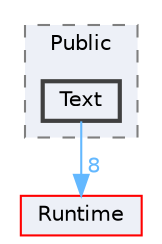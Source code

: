 digraph "Text"
{
 // INTERACTIVE_SVG=YES
 // LATEX_PDF_SIZE
  bgcolor="transparent";
  edge [fontname=Helvetica,fontsize=10,labelfontname=Helvetica,labelfontsize=10];
  node [fontname=Helvetica,fontsize=10,shape=box,height=0.2,width=0.4];
  compound=true
  subgraph clusterdir_978a81d20f5a53c90067a06992956062 {
    graph [ bgcolor="#edf0f7", pencolor="grey50", label="Public", fontname=Helvetica,fontsize=10 style="filled,dashed", URL="dir_978a81d20f5a53c90067a06992956062.html",tooltip=""]
  dir_0091a601d43baf37edf6e1d485d84663 [label="Text", fillcolor="#edf0f7", color="grey25", style="filled,bold", URL="dir_0091a601d43baf37edf6e1d485d84663.html",tooltip=""];
  }
  dir_7536b172fbd480bfd146a1b1acd6856b [label="Runtime", fillcolor="#edf0f7", color="red", style="filled", URL="dir_7536b172fbd480bfd146a1b1acd6856b.html",tooltip=""];
  dir_0091a601d43baf37edf6e1d485d84663->dir_7536b172fbd480bfd146a1b1acd6856b [headlabel="8", labeldistance=1.5 headhref="dir_001179_000984.html" href="dir_001179_000984.html" color="steelblue1" fontcolor="steelblue1"];
}
